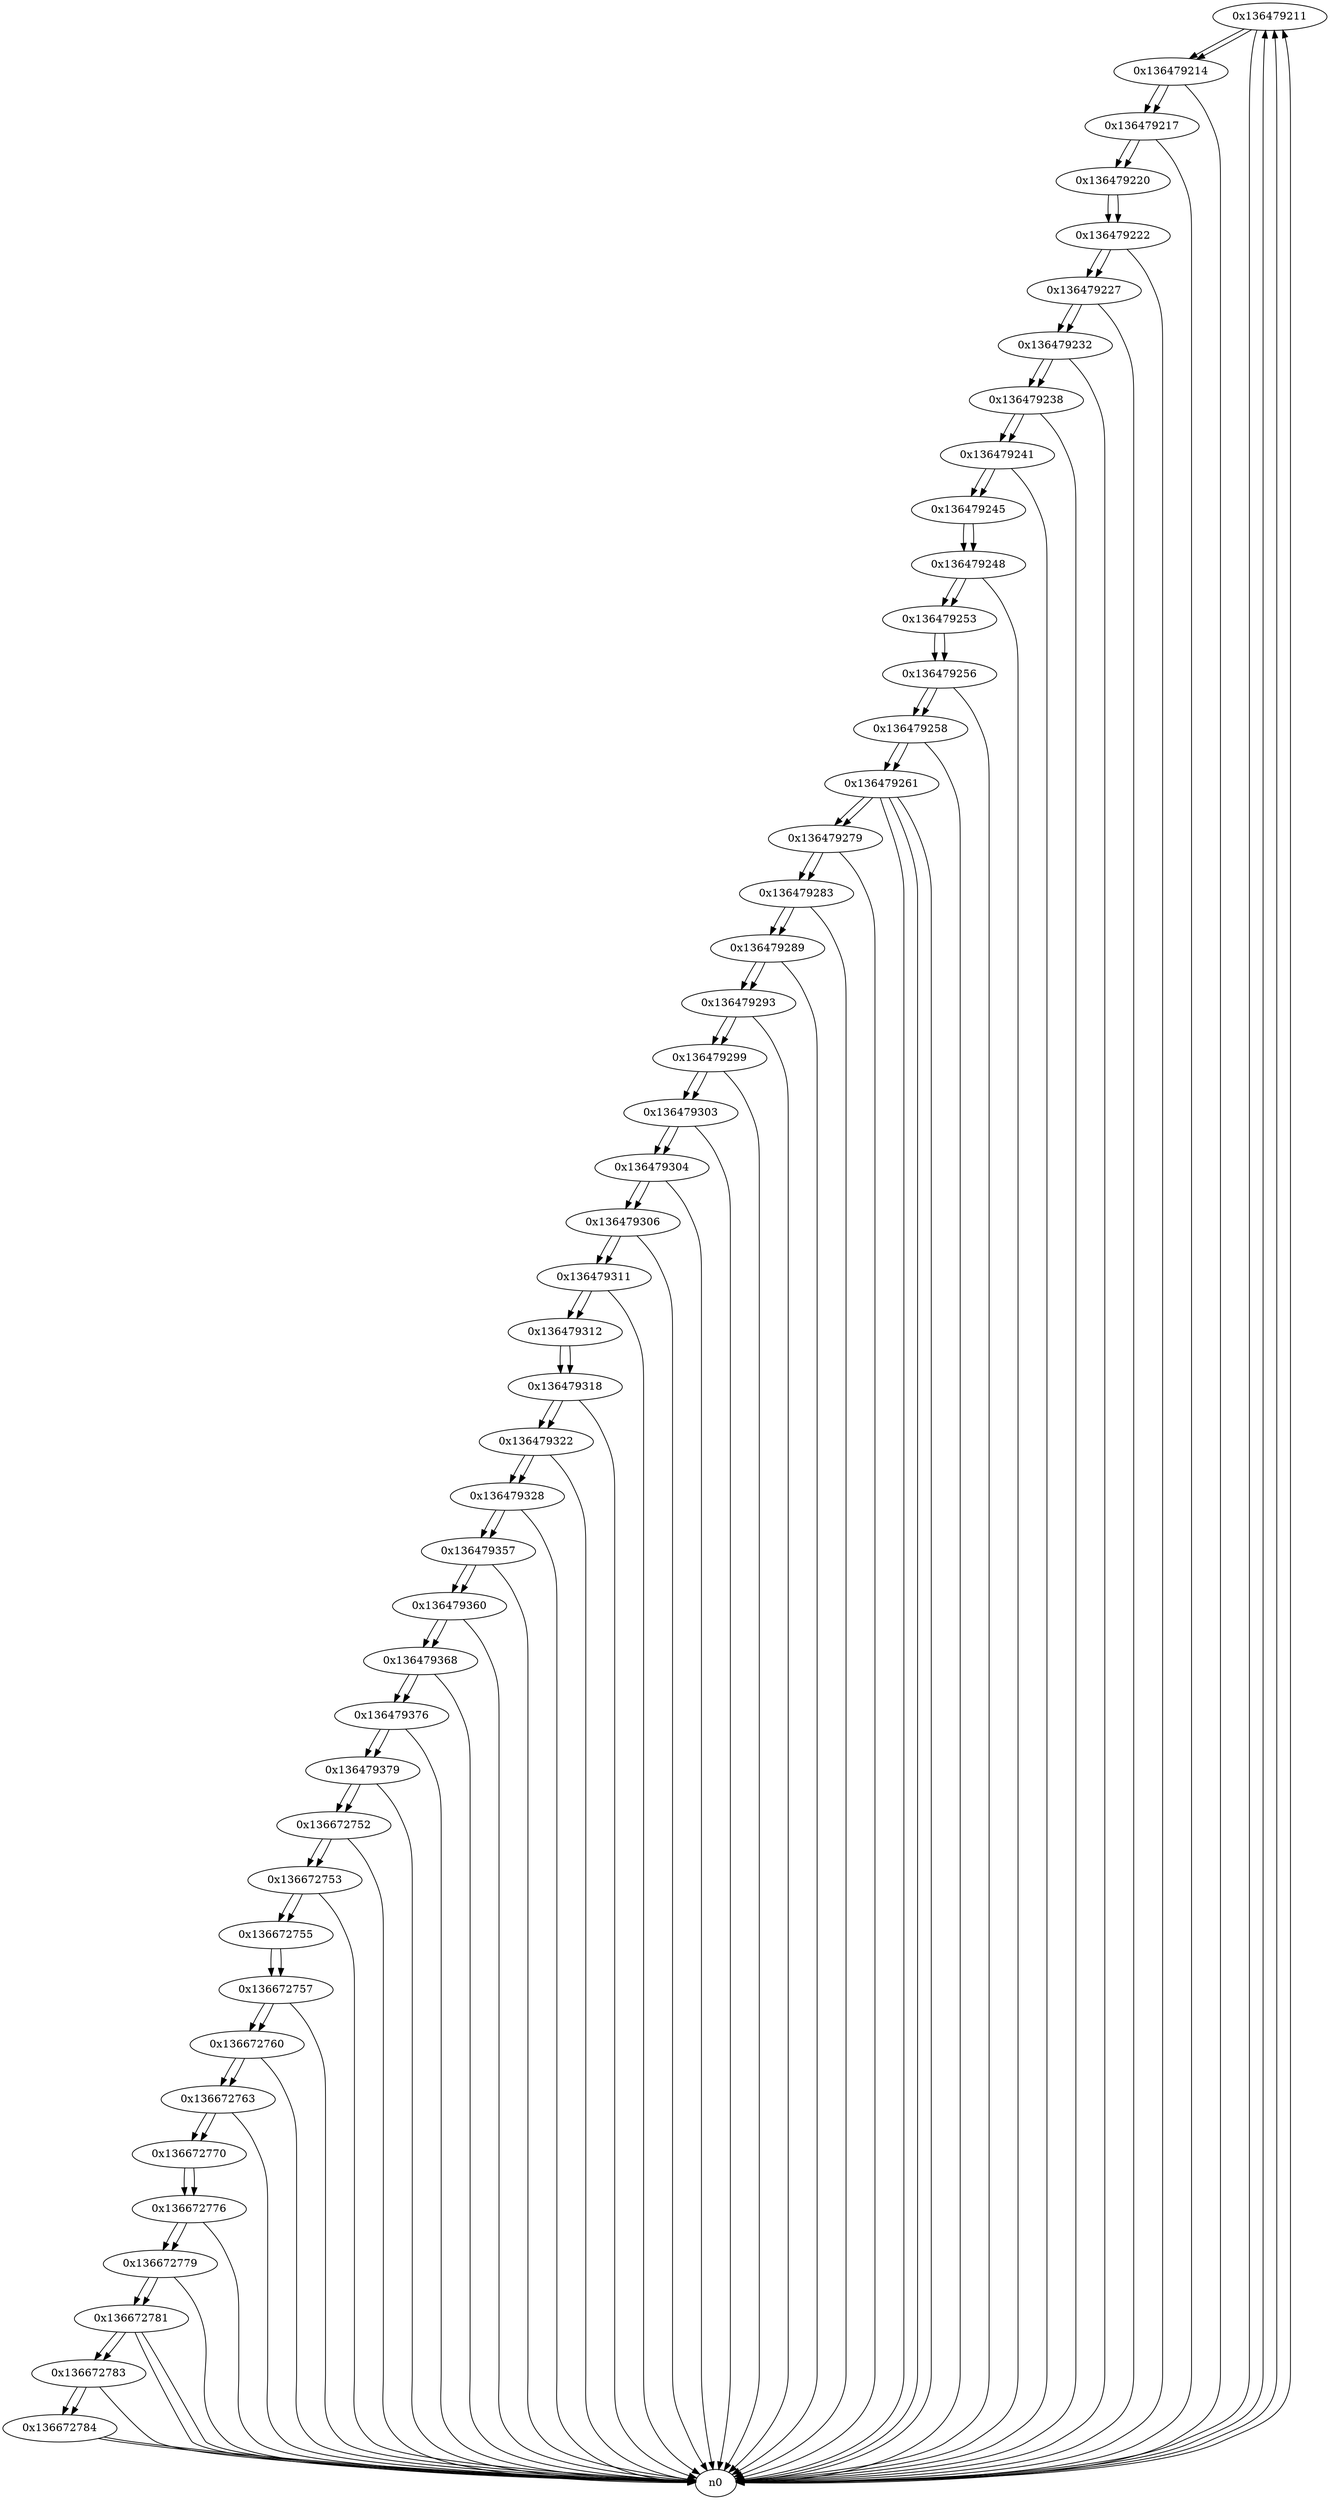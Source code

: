 digraph G{
/* nodes */
  n1 [label="0x136479211"]
  n2 [label="0x136479214"]
  n3 [label="0x136479217"]
  n4 [label="0x136479220"]
  n5 [label="0x136479222"]
  n6 [label="0x136479227"]
  n7 [label="0x136479232"]
  n8 [label="0x136479238"]
  n9 [label="0x136479241"]
  n10 [label="0x136479245"]
  n11 [label="0x136479248"]
  n12 [label="0x136479253"]
  n13 [label="0x136479256"]
  n14 [label="0x136479258"]
  n15 [label="0x136479261"]
  n16 [label="0x136479279"]
  n17 [label="0x136479283"]
  n18 [label="0x136479289"]
  n19 [label="0x136479293"]
  n20 [label="0x136479299"]
  n21 [label="0x136479303"]
  n22 [label="0x136479304"]
  n23 [label="0x136479306"]
  n24 [label="0x136479311"]
  n25 [label="0x136479312"]
  n26 [label="0x136479318"]
  n27 [label="0x136479322"]
  n28 [label="0x136479328"]
  n29 [label="0x136479357"]
  n30 [label="0x136479360"]
  n31 [label="0x136479368"]
  n32 [label="0x136479376"]
  n33 [label="0x136479379"]
  n34 [label="0x136672752"]
  n35 [label="0x136672753"]
  n36 [label="0x136672755"]
  n37 [label="0x136672757"]
  n38 [label="0x136672760"]
  n39 [label="0x136672763"]
  n40 [label="0x136672770"]
  n41 [label="0x136672776"]
  n42 [label="0x136672779"]
  n43 [label="0x136672781"]
  n44 [label="0x136672783"]
  n45 [label="0x136672784"]
/* edges */
n1 -> n2;
n1 -> n0;
n0 -> n1;
n0 -> n1;
n0 -> n1;
n2 -> n3;
n2 -> n0;
n1 -> n2;
n3 -> n4;
n3 -> n0;
n2 -> n3;
n4 -> n5;
n3 -> n4;
n5 -> n6;
n5 -> n0;
n4 -> n5;
n6 -> n7;
n6 -> n0;
n5 -> n6;
n7 -> n8;
n7 -> n0;
n6 -> n7;
n8 -> n9;
n8 -> n0;
n7 -> n8;
n9 -> n10;
n9 -> n0;
n8 -> n9;
n10 -> n11;
n9 -> n10;
n11 -> n12;
n11 -> n0;
n10 -> n11;
n12 -> n13;
n11 -> n12;
n13 -> n14;
n13 -> n0;
n12 -> n13;
n14 -> n15;
n14 -> n0;
n13 -> n14;
n15 -> n16;
n15 -> n0;
n15 -> n0;
n15 -> n0;
n14 -> n15;
n16 -> n17;
n16 -> n0;
n15 -> n16;
n17 -> n18;
n17 -> n0;
n16 -> n17;
n18 -> n19;
n18 -> n0;
n17 -> n18;
n19 -> n20;
n19 -> n0;
n18 -> n19;
n20 -> n21;
n20 -> n0;
n19 -> n20;
n21 -> n22;
n21 -> n0;
n20 -> n21;
n22 -> n23;
n22 -> n0;
n21 -> n22;
n23 -> n24;
n23 -> n0;
n22 -> n23;
n24 -> n25;
n24 -> n0;
n23 -> n24;
n25 -> n26;
n24 -> n25;
n26 -> n27;
n26 -> n0;
n25 -> n26;
n27 -> n28;
n27 -> n0;
n26 -> n27;
n28 -> n29;
n28 -> n0;
n27 -> n28;
n29 -> n30;
n29 -> n0;
n28 -> n29;
n30 -> n31;
n30 -> n0;
n29 -> n30;
n31 -> n32;
n31 -> n0;
n30 -> n31;
n32 -> n33;
n32 -> n0;
n31 -> n32;
n33 -> n34;
n33 -> n0;
n32 -> n33;
n34 -> n35;
n34 -> n0;
n33 -> n34;
n35 -> n36;
n35 -> n0;
n34 -> n35;
n36 -> n37;
n35 -> n36;
n37 -> n38;
n37 -> n0;
n36 -> n37;
n38 -> n39;
n38 -> n0;
n37 -> n38;
n39 -> n40;
n39 -> n0;
n38 -> n39;
n40 -> n41;
n39 -> n40;
n41 -> n42;
n41 -> n0;
n40 -> n41;
n42 -> n43;
n42 -> n0;
n41 -> n42;
n43 -> n44;
n43 -> n0;
n43 -> n0;
n42 -> n43;
n44 -> n45;
n44 -> n0;
n43 -> n44;
n45 -> n0;
n45 -> n0;
n44 -> n45;
}
